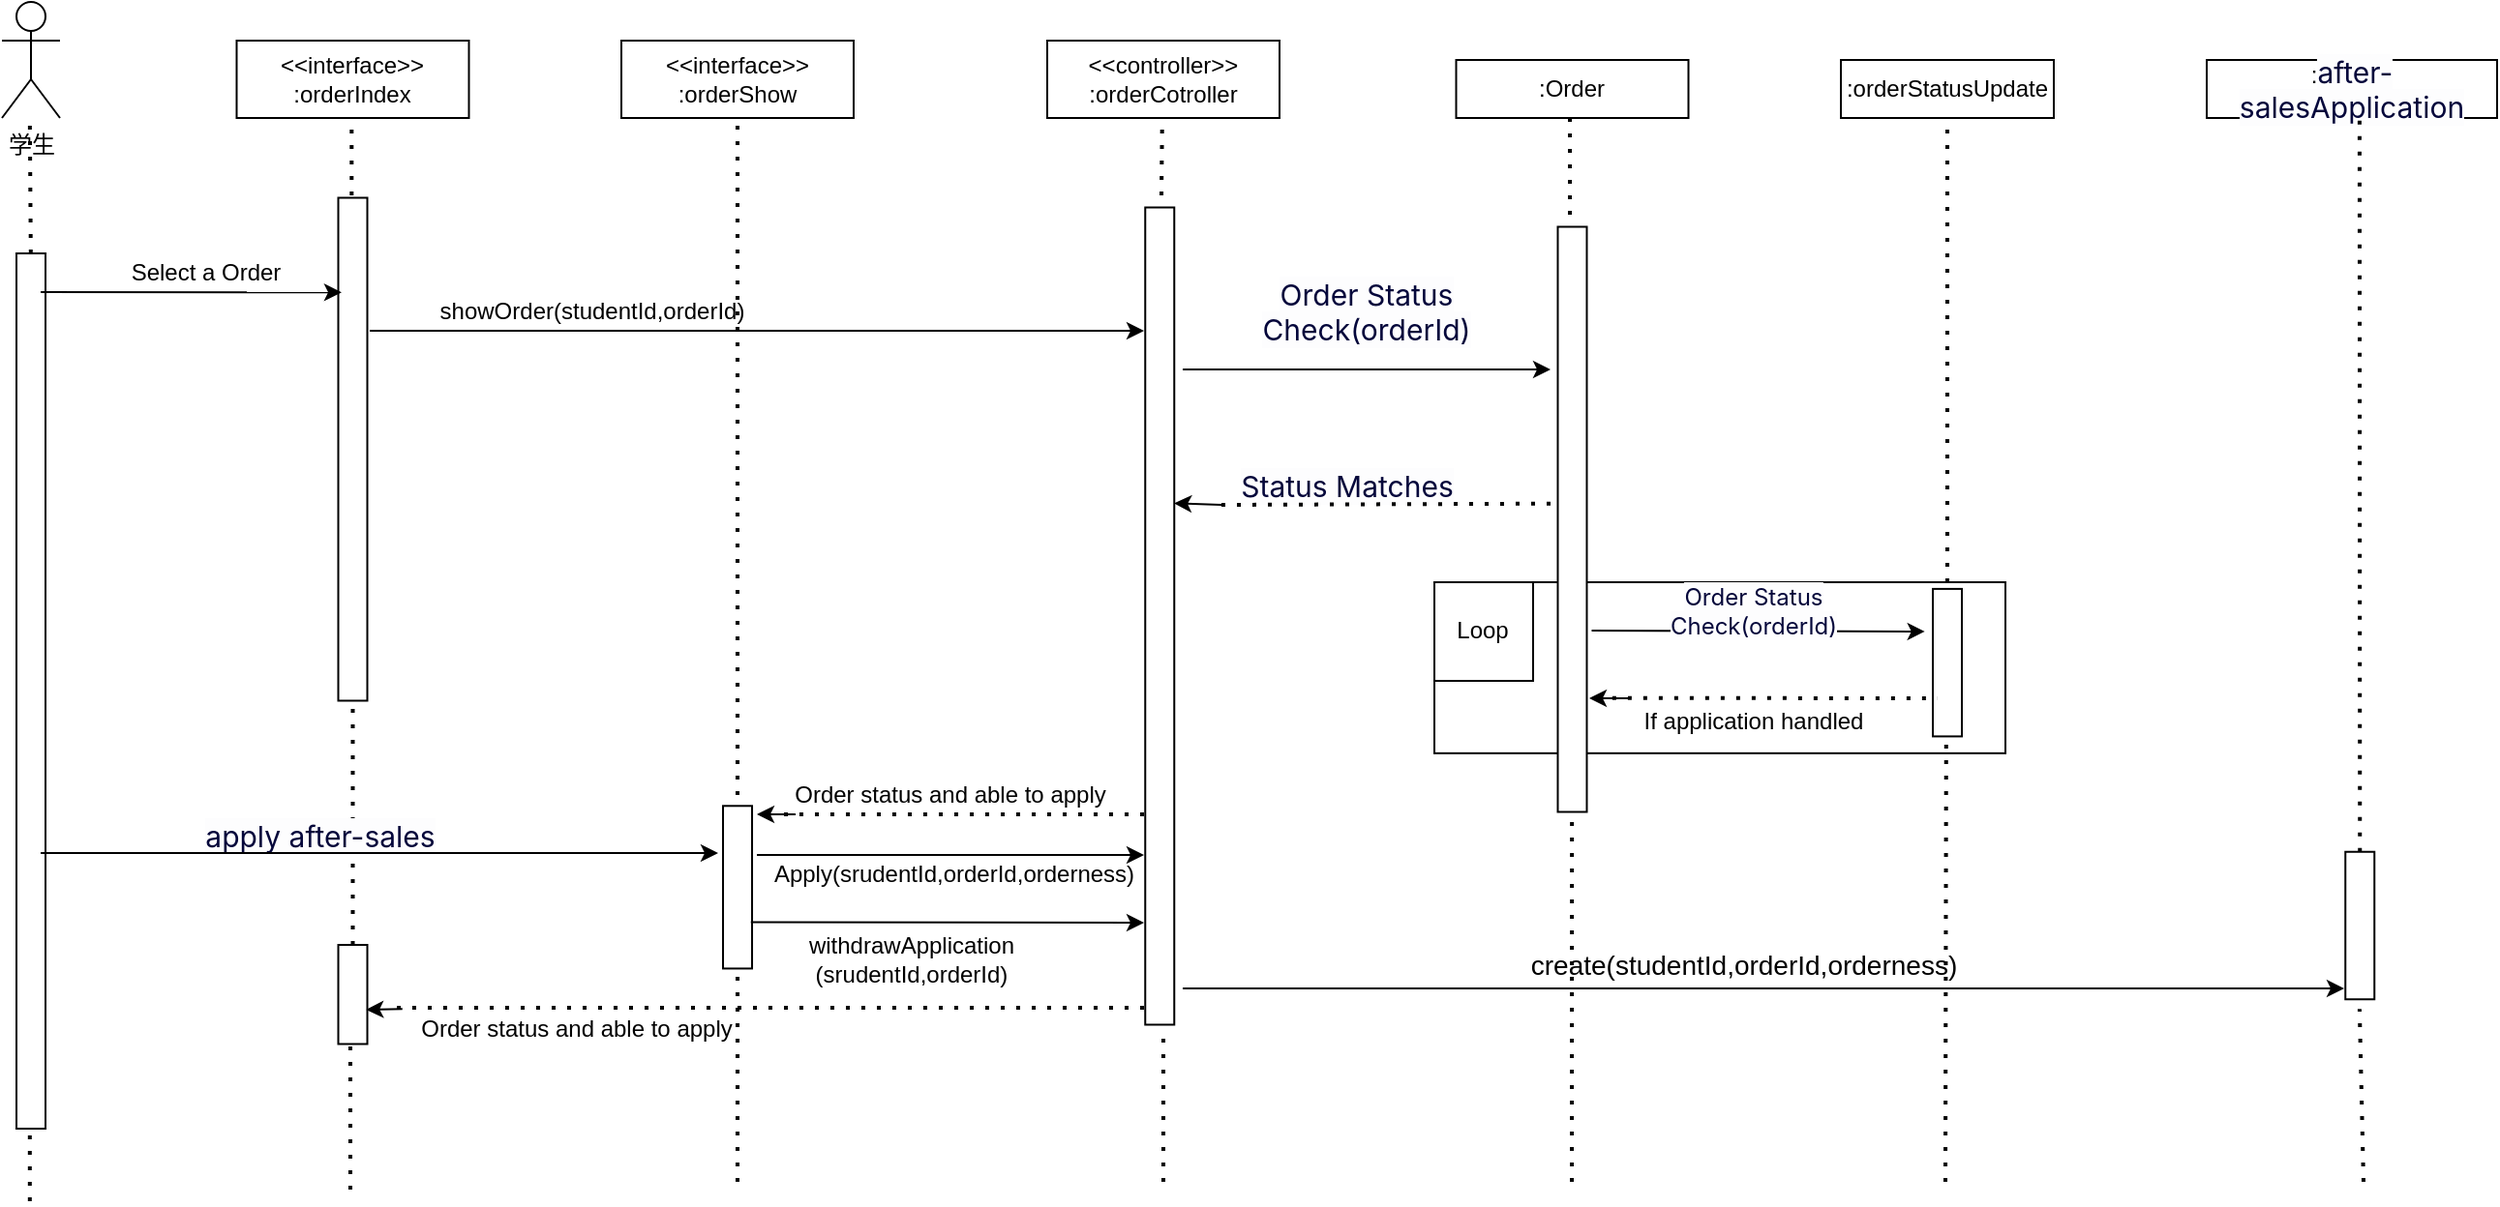 <mxfile version="24.4.0" type="device">
  <diagram name="第 1 页" id="okU0n54IgxZbcpG-btri">
    <mxGraphModel dx="1461" dy="669" grid="1" gridSize="10" guides="1" tooltips="1" connect="1" arrows="1" fold="1" page="1" pageScale="1" pageWidth="3300" pageHeight="4681" math="0" shadow="0">
      <root>
        <mxCell id="0" />
        <mxCell id="1" parent="0" />
        <mxCell id="i6mA0avMITJ-HFU1GMFp-64" value="" style="rounded=0;whiteSpace=wrap;html=1;" vertex="1" parent="1">
          <mxGeometry x="760" y="340" width="295" height="88.42" as="geometry" />
        </mxCell>
        <mxCell id="_xA3LoiiGtDSYOz61GpJ-1" value="学生" style="shape=umlActor;verticalLabelPosition=bottom;verticalAlign=top;html=1;outlineConnect=0;" parent="1" vertex="1">
          <mxGeometry x="20" y="40" width="30" height="60" as="geometry" />
        </mxCell>
        <mxCell id="_xA3LoiiGtDSYOz61GpJ-9" value="" style="endArrow=none;dashed=1;html=1;dashPattern=1 3;strokeWidth=2;rounded=0;" parent="1" edge="1">
          <mxGeometry width="50" height="50" relative="1" as="geometry">
            <mxPoint x="34.91" y="170" as="sourcePoint" />
            <mxPoint x="34.41" y="100" as="targetPoint" />
          </mxGeometry>
        </mxCell>
        <mxCell id="_xA3LoiiGtDSYOz61GpJ-10" value="" style="rounded=0;whiteSpace=wrap;html=1;rotation=-90;" parent="1" vertex="1">
          <mxGeometry x="-191.25" y="388.75" width="452.5" height="15" as="geometry" />
        </mxCell>
        <mxCell id="i6mA0avMITJ-HFU1GMFp-5" value="&amp;lt;&amp;lt;interface&amp;gt;&amp;gt;&lt;div&gt;:orderIndex&lt;/div&gt;" style="rounded=0;whiteSpace=wrap;html=1;" vertex="1" parent="1">
          <mxGeometry x="141.25" y="60" width="120" height="40" as="geometry" />
        </mxCell>
        <mxCell id="i6mA0avMITJ-HFU1GMFp-6" value="" style="endArrow=none;dashed=1;html=1;dashPattern=1 3;strokeWidth=2;rounded=0;" edge="1" parent="1">
          <mxGeometry width="50" height="50" relative="1" as="geometry">
            <mxPoint x="200.66" y="140" as="sourcePoint" />
            <mxPoint x="200.66" y="100" as="targetPoint" />
          </mxGeometry>
        </mxCell>
        <mxCell id="i6mA0avMITJ-HFU1GMFp-7" value="" style="rounded=0;whiteSpace=wrap;html=1;rotation=-90;" vertex="1" parent="1">
          <mxGeometry x="71.25" y="263.75" width="260" height="15" as="geometry" />
        </mxCell>
        <mxCell id="i6mA0avMITJ-HFU1GMFp-8" value="" style="endArrow=classic;html=1;rounded=0;entryX=0.812;entryY=0.115;entryDx=0;entryDy=0;entryPerimeter=0;" edge="1" parent="1" target="i6mA0avMITJ-HFU1GMFp-7">
          <mxGeometry width="50" height="50" relative="1" as="geometry">
            <mxPoint x="40" y="190" as="sourcePoint" />
            <mxPoint x="90" y="140" as="targetPoint" />
          </mxGeometry>
        </mxCell>
        <mxCell id="i6mA0avMITJ-HFU1GMFp-9" value="Select a Order" style="text;html=1;align=center;verticalAlign=middle;whiteSpace=wrap;rounded=0;" vertex="1" parent="1">
          <mxGeometry x="81.25" y="170" width="88.75" height="20" as="geometry" />
        </mxCell>
        <mxCell id="i6mA0avMITJ-HFU1GMFp-10" value="&amp;lt;&amp;lt;interface&amp;gt;&amp;gt;&lt;div&gt;:orderShow&lt;span style=&quot;color: rgba(0, 0, 0, 0); font-family: monospace; font-size: 0px; text-align: start; text-wrap: nowrap; background-color: initial;&quot;&gt;%3CmxGraphModel%3E%3Croot%3E%3CmxCell%20id%3D%220%22%2F%3E%3CmxCell%20id%3D%221%22%20parent%3D%220%22%2F%3E%3CmxCell%20id%3D%222%22%20value%3D%22%26amp%3Blt%3B%26amp%3Blt%3Binterface%26amp%3Bgt%3B%26amp%3Bgt%3B%26lt%3Bdiv%26gt%3B%3AorderIndex%26lt%3B%2Fdiv%26gt%3B%22%20style%3D%22rounded%3D0%3BwhiteSpace%3Dwrap%3Bhtml%3D1%3B%22%20vertex%3D%221%22%20parent%3D%221%22%3E%3CmxGeometry%20x%3D%22141.25%22%20y%3D%2260%22%20width%3D%22120%22%20height%3D%2240%22%20as%3D%22geometry%22%2F%3E%3C%2FmxCell%3E%3C%2Froot%3E%3C%2FmxGraphModel%3E&lt;/span&gt;&lt;/div&gt;" style="rounded=0;whiteSpace=wrap;html=1;" vertex="1" parent="1">
          <mxGeometry x="340" y="60" width="120" height="40" as="geometry" />
        </mxCell>
        <mxCell id="i6mA0avMITJ-HFU1GMFp-11" value="&amp;lt;&amp;lt;controller&amp;gt;&amp;gt;&lt;div&gt;:orderCotroller&lt;span style=&quot;color: rgba(0, 0, 0, 0); font-family: monospace; font-size: 0px; text-align: start; text-wrap: nowrap; background-color: initial;&quot;&gt;%3CmxGraphModel%3E%3Croot%3E%3CmxCell%20id%3D%220%22%2F%3E%3CmxCell%20id%3D%221%22%20parent%3D%220%22%2F%3E%3CmxCell%20id%3D%222%22%20value%3D%22%26amp%3Blt%3B%26amp%3Blt%3Binterface%26amp%3Bgt%3B%26amp%3Bgt%3B%26lt%3Bdiv%26gt%3B%3AorderIndex%26lt%3B%2Fdiv%26gt%3B%22%20style%3D%22rounded%3D0%3BwhiteSpace%3Dwrap%3Bhtml%3D1%3B%22%20vertex%3D%221%22%20parent%3D%221%22%3E%3CmxGeometry%20x%3D%22141.25%22%20y%3D%2260%22%20width%3D%22120%22%20height%3D%2240%22%20as%3D%22geometry%22%2F%3E%3C%2FmxCell%3E%3C%2Froot%3E%3C%2FmxGraphModel%3E&lt;/span&gt;&lt;/div&gt;" style="rounded=0;whiteSpace=wrap;html=1;" vertex="1" parent="1">
          <mxGeometry x="560" y="60" width="120" height="40" as="geometry" />
        </mxCell>
        <mxCell id="i6mA0avMITJ-HFU1GMFp-12" value="" style="endArrow=none;dashed=1;html=1;dashPattern=1 3;strokeWidth=2;rounded=0;" edge="1" parent="1">
          <mxGeometry width="50" height="50" relative="1" as="geometry">
            <mxPoint x="619" y="140" as="sourcePoint" />
            <mxPoint x="619.41" y="100" as="targetPoint" />
          </mxGeometry>
        </mxCell>
        <mxCell id="i6mA0avMITJ-HFU1GMFp-13" value="" style="rounded=0;whiteSpace=wrap;html=1;rotation=-90;" vertex="1" parent="1">
          <mxGeometry x="406.88" y="350" width="422.5" height="15" as="geometry" />
        </mxCell>
        <mxCell id="i6mA0avMITJ-HFU1GMFp-14" value="" style="endArrow=classic;html=1;rounded=0;" edge="1" parent="1">
          <mxGeometry width="50" height="50" relative="1" as="geometry">
            <mxPoint x="210" y="210" as="sourcePoint" />
            <mxPoint x="610" y="210" as="targetPoint" />
          </mxGeometry>
        </mxCell>
        <mxCell id="i6mA0avMITJ-HFU1GMFp-15" value="showOrder(studentId,orderId)" style="text;html=1;align=center;verticalAlign=middle;whiteSpace=wrap;rounded=0;" vertex="1" parent="1">
          <mxGeometry x="210" y="190" width="230" height="20" as="geometry" />
        </mxCell>
        <mxCell id="i6mA0avMITJ-HFU1GMFp-16" value="" style="endArrow=none;dashed=1;html=1;dashPattern=1 3;strokeWidth=2;rounded=0;entryX=0.5;entryY=1;entryDx=0;entryDy=0;" edge="1" parent="1" target="i6mA0avMITJ-HFU1GMFp-10">
          <mxGeometry width="50" height="50" relative="1" as="geometry">
            <mxPoint x="400" y="450" as="sourcePoint" />
            <mxPoint x="390" y="120" as="targetPoint" />
          </mxGeometry>
        </mxCell>
        <mxCell id="i6mA0avMITJ-HFU1GMFp-17" value="" style="rounded=0;whiteSpace=wrap;html=1;rotation=-90;" vertex="1" parent="1">
          <mxGeometry x="357.98" y="490.18" width="84.07" height="15" as="geometry" />
        </mxCell>
        <mxCell id="i6mA0avMITJ-HFU1GMFp-18" value="" style="endArrow=none;dashed=1;html=1;dashPattern=1 3;strokeWidth=2;rounded=0;entryX=0;entryY=0.5;entryDx=0;entryDy=0;" edge="1" parent="1" target="i6mA0avMITJ-HFU1GMFp-17">
          <mxGeometry width="50" height="50" relative="1" as="geometry">
            <mxPoint x="400" y="650" as="sourcePoint" />
            <mxPoint x="400" y="490" as="targetPoint" />
            <Array as="points" />
          </mxGeometry>
        </mxCell>
        <mxCell id="i6mA0avMITJ-HFU1GMFp-21" value="" style="rounded=0;whiteSpace=wrap;html=1;rotation=-90;" vertex="1" parent="1">
          <mxGeometry x="175.63" y="545.62" width="51.25" height="15" as="geometry" />
        </mxCell>
        <mxCell id="i6mA0avMITJ-HFU1GMFp-22" value="" style="endArrow=none;dashed=1;html=1;dashPattern=1 3;strokeWidth=2;rounded=0;entryX=0;entryY=0.5;entryDx=0;entryDy=0;exitX=1;exitY=0.5;exitDx=0;exitDy=0;" edge="1" parent="1" source="i6mA0avMITJ-HFU1GMFp-21" target="i6mA0avMITJ-HFU1GMFp-7">
          <mxGeometry width="50" height="50" relative="1" as="geometry">
            <mxPoint x="210.66" y="150" as="sourcePoint" />
            <mxPoint x="210.66" y="110" as="targetPoint" />
          </mxGeometry>
        </mxCell>
        <mxCell id="i6mA0avMITJ-HFU1GMFp-23" value="&lt;span style=&quot;color: rgb(5, 7, 59); font-family: -apple-system, BlinkMacSystemFont, &amp;quot;Segoe UI&amp;quot;, Roboto, Ubuntu, &amp;quot;Helvetica Neue&amp;quot;, Helvetica, Arial, &amp;quot;PingFang SC&amp;quot;, &amp;quot;Hiragino Sans GB&amp;quot;, &amp;quot;Microsoft YaHei UI&amp;quot;, &amp;quot;Microsoft YaHei&amp;quot;, &amp;quot;Source Han Sans CN&amp;quot;, sans-serif, &amp;quot;Apple Color Emoji&amp;quot;, &amp;quot;Segoe UI Emoji&amp;quot;; font-size: 15px; text-align: start; background-color: rgb(253, 253, 254);&quot;&gt;apply after-sales&lt;/span&gt;" style="text;html=1;align=center;verticalAlign=middle;whiteSpace=wrap;rounded=0;" vertex="1" parent="1">
          <mxGeometry x="90" y="460" width="188.75" height="22.2" as="geometry" />
        </mxCell>
        <mxCell id="i6mA0avMITJ-HFU1GMFp-25" value="" style="endArrow=classic;html=1;rounded=0;" edge="1" parent="1">
          <mxGeometry width="50" height="50" relative="1" as="geometry">
            <mxPoint x="40" y="480" as="sourcePoint" />
            <mxPoint x="390" y="480" as="targetPoint" />
          </mxGeometry>
        </mxCell>
        <mxCell id="i6mA0avMITJ-HFU1GMFp-26" value="" style="endArrow=none;dashed=1;html=1;dashPattern=1 3;strokeWidth=2;rounded=0;" edge="1" parent="1">
          <mxGeometry width="50" height="50" relative="1" as="geometry">
            <mxPoint x="200" y="580" as="sourcePoint" />
            <mxPoint x="200" y="660" as="targetPoint" />
          </mxGeometry>
        </mxCell>
        <mxCell id="i6mA0avMITJ-HFU1GMFp-27" value="" style="endArrow=none;dashed=1;html=1;dashPattern=1 3;strokeWidth=2;rounded=0;" edge="1" parent="1">
          <mxGeometry width="50" height="50" relative="1" as="geometry">
            <mxPoint x="34.41" y="660" as="sourcePoint" />
            <mxPoint x="34.41" y="620" as="targetPoint" />
          </mxGeometry>
        </mxCell>
        <mxCell id="i6mA0avMITJ-HFU1GMFp-28" value="" style="endArrow=none;dashed=1;html=1;dashPattern=1 3;strokeWidth=2;rounded=0;" edge="1" parent="1">
          <mxGeometry width="50" height="50" relative="1" as="geometry">
            <mxPoint x="620" y="650" as="sourcePoint" />
            <mxPoint x="620" y="570" as="targetPoint" />
          </mxGeometry>
        </mxCell>
        <mxCell id="i6mA0avMITJ-HFU1GMFp-32" value="" style="endArrow=none;dashed=1;html=1;dashPattern=1 3;strokeWidth=2;rounded=0;" edge="1" parent="1">
          <mxGeometry width="50" height="50" relative="1" as="geometry">
            <mxPoint x="610" y="560" as="sourcePoint" />
            <mxPoint x="220" y="560" as="targetPoint" />
          </mxGeometry>
        </mxCell>
        <mxCell id="i6mA0avMITJ-HFU1GMFp-33" value="" style="endArrow=classic;html=1;rounded=0;" edge="1" parent="1">
          <mxGeometry width="50" height="50" relative="1" as="geometry">
            <mxPoint x="226.88" y="560.62" as="sourcePoint" />
            <mxPoint x="208.13" y="561" as="targetPoint" />
          </mxGeometry>
        </mxCell>
        <mxCell id="i6mA0avMITJ-HFU1GMFp-34" value="Order status&lt;span style=&quot;color: rgba(0, 0, 0, 0); font-family: monospace; font-size: 0px; text-align: start; text-wrap: nowrap;&quot;&gt;%3CmxGraphModel%3E%3Croot%3E%3CmxCell%20id%3D%220%22%2F%3E%3CmxCell%20id%3D%221%22%20parent%3D%220%22%2F%3E%3CmxCell%20id%3D%222%22%20value%3D%22Select%20a%20Order%22%20style%3D%22text%3Bhtml%3D1%3Balign%3Dcenter%3BverticalAlign%3Dmiddle%3BwhiteSpace%3Dwrap%3Brounded%3D0%3B%22%20vertex%3D%221%22%20parent%3D%221%22%3E%3CmxGeometry%20x%3D%2281.25%22%20y%3D%22170%22%20width%3D%2288.75%22%20height%3D%2220%22%20as%3D%22geometry%22%2F%3E%3C%2FmxCell%3E%3C%2Froot%3E%3C%2FmxGraphModel%3E&lt;/span&gt;&amp;nbsp;and able to apply" style="text;html=1;align=center;verticalAlign=middle;whiteSpace=wrap;rounded=0;" vertex="1" parent="1">
          <mxGeometry x="226.88" y="560.62" width="180" height="20" as="geometry" />
        </mxCell>
        <mxCell id="i6mA0avMITJ-HFU1GMFp-35" value="Order status&lt;span style=&quot;color: rgba(0, 0, 0, 0); font-family: monospace; font-size: 0px; text-align: start; text-wrap: nowrap;&quot;&gt;%3CmxGraphModel%3E%3Croot%3E%3CmxCell%20id%3D%220%22%2F%3E%3CmxCell%20id%3D%221%22%20parent%3D%220%22%2F%3E%3CmxCell%20id%3D%222%22%20value%3D%22Select%20a%20Order%22%20style%3D%22text%3Bhtml%3D1%3Balign%3Dcenter%3BverticalAlign%3Dmiddle%3BwhiteSpace%3Dwrap%3Brounded%3D0%3B%22%20vertex%3D%221%22%20parent%3D%221%22%3E%3CmxGeometry%20x%3D%2281.25%22%20y%3D%22170%22%20width%3D%2288.75%22%20height%3D%2220%22%20as%3D%22geometry%22%2F%3E%3C%2FmxCell%3E%3C%2Froot%3E%3C%2FmxGraphModel%3E&lt;/span&gt;&amp;nbsp;and able to apply" style="text;html=1;align=center;verticalAlign=middle;whiteSpace=wrap;rounded=0;" vertex="1" parent="1">
          <mxGeometry x="420" y="440" width="180" height="20" as="geometry" />
        </mxCell>
        <mxCell id="i6mA0avMITJ-HFU1GMFp-36" value="" style="endArrow=none;dashed=1;html=1;dashPattern=1 3;strokeWidth=2;rounded=0;entryX=0;entryY=1;entryDx=0;entryDy=0;" edge="1" parent="1" target="i6mA0avMITJ-HFU1GMFp-35">
          <mxGeometry width="50" height="50" relative="1" as="geometry">
            <mxPoint x="610" y="460" as="sourcePoint" />
            <mxPoint x="660" y="410" as="targetPoint" />
          </mxGeometry>
        </mxCell>
        <mxCell id="i6mA0avMITJ-HFU1GMFp-37" value="" style="endArrow=classic;html=1;rounded=0;" edge="1" parent="1">
          <mxGeometry width="50" height="50" relative="1" as="geometry">
            <mxPoint x="430" y="460" as="sourcePoint" />
            <mxPoint x="410" y="460" as="targetPoint" />
          </mxGeometry>
        </mxCell>
        <mxCell id="i6mA0avMITJ-HFU1GMFp-38" value="" style="endArrow=classic;html=1;rounded=0;" edge="1" parent="1">
          <mxGeometry width="50" height="50" relative="1" as="geometry">
            <mxPoint x="410" y="481.02" as="sourcePoint" />
            <mxPoint x="610" y="481.02" as="targetPoint" />
          </mxGeometry>
        </mxCell>
        <mxCell id="i6mA0avMITJ-HFU1GMFp-39" value="Apply(srudentId,orderId,orderness)" style="text;html=1;align=center;verticalAlign=middle;whiteSpace=wrap;rounded=0;" vertex="1" parent="1">
          <mxGeometry x="424" y="484.4" width="176" height="12.8" as="geometry" />
        </mxCell>
        <mxCell id="i6mA0avMITJ-HFU1GMFp-40" value="&lt;span style=&quot;color: rgb(5, 7, 59); font-family: -apple-system, BlinkMacSystemFont, &amp;quot;Segoe UI&amp;quot;, Roboto, Ubuntu, &amp;quot;Helvetica Neue&amp;quot;, Helvetica, Arial, &amp;quot;PingFang SC&amp;quot;, &amp;quot;Hiragino Sans GB&amp;quot;, &amp;quot;Microsoft YaHei UI&amp;quot;, &amp;quot;Microsoft YaHei&amp;quot;, &amp;quot;Source Han Sans CN&amp;quot;, sans-serif, &amp;quot;Apple Color Emoji&amp;quot;, &amp;quot;Segoe UI Emoji&amp;quot;; font-size: 15px; text-align: start; background-color: rgb(253, 253, 254);&quot;&gt;Order Status Check(orderId)&lt;/span&gt;" style="text;html=1;align=center;verticalAlign=middle;whiteSpace=wrap;rounded=0;" vertex="1" parent="1">
          <mxGeometry x="650" y="180" width="150" height="40" as="geometry" />
        </mxCell>
        <mxCell id="i6mA0avMITJ-HFU1GMFp-43" value="" style="endArrow=classic;html=1;rounded=0;" edge="1" parent="1">
          <mxGeometry width="50" height="50" relative="1" as="geometry">
            <mxPoint x="630" y="230" as="sourcePoint" />
            <mxPoint x="820" y="230" as="targetPoint" />
          </mxGeometry>
        </mxCell>
        <mxCell id="i6mA0avMITJ-HFU1GMFp-44" value="" style="rounded=0;whiteSpace=wrap;html=1;rotation=-90;" vertex="1" parent="1">
          <mxGeometry x="680" y="300" width="302.5" height="15" as="geometry" />
        </mxCell>
        <mxCell id="i6mA0avMITJ-HFU1GMFp-45" value="" style="endArrow=none;dashed=1;html=1;dashPattern=1 3;strokeWidth=2;rounded=0;" edge="1" parent="1">
          <mxGeometry width="50" height="50" relative="1" as="geometry">
            <mxPoint x="830" y="150" as="sourcePoint" />
            <mxPoint x="830" y="100" as="targetPoint" />
          </mxGeometry>
        </mxCell>
        <mxCell id="i6mA0avMITJ-HFU1GMFp-46" value="&lt;div&gt;:Order&lt;span style=&quot;color: rgba(0, 0, 0, 0); font-family: monospace; font-size: 0px; text-align: start; text-wrap: nowrap; background-color: initial;&quot;&gt;%3CmxGraphModel%3E%3Croot%3E%3CmxCell%20id%3D%220%22%2F%3E%3CmxCell%20id%3D%221%22%20parent%3D%220%22%2F%3E%3CmxCell%20id%3D%222%22%20value%3D%22%26amp%3Blt%3B%26amp%3Blt%3Binterface%26amp%3Bgt%3B%26amp%3Bgt%3B%26lt%3Bdiv%26gt%3B%3AorderIndex%26lt%3B%2Fdiv%26gt%3B%22%20style%3D%22rounded%3D0%3BwhiteSpace%3Dwrap%3Bhtml%3D1%3B%22%20vertex%3D%221%22%20parent%3D%221%22%3E%3CmxGeometry%20x%3D%22141.25%22%20y%3D%2260%22%20width%3D%22120%22%20height%3D%2240%22%20as%3D%22geometry%22%2F%3E%3C%2FmxCell%3E%3C%2Froot%3E%3C%2FmxGraphModel%3E&lt;/span&gt;&lt;/div&gt;" style="rounded=0;whiteSpace=wrap;html=1;" vertex="1" parent="1">
          <mxGeometry x="771.25" y="70" width="120" height="30" as="geometry" />
        </mxCell>
        <mxCell id="i6mA0avMITJ-HFU1GMFp-47" value="&lt;span style=&quot;color: rgb(5, 7, 59); font-family: -apple-system, BlinkMacSystemFont, &amp;quot;Segoe UI&amp;quot;, Roboto, Ubuntu, &amp;quot;Helvetica Neue&amp;quot;, Helvetica, Arial, &amp;quot;PingFang SC&amp;quot;, &amp;quot;Hiragino Sans GB&amp;quot;, &amp;quot;Microsoft YaHei UI&amp;quot;, &amp;quot;Microsoft YaHei&amp;quot;, &amp;quot;Source Han Sans CN&amp;quot;, sans-serif, &amp;quot;Apple Color Emoji&amp;quot;, &amp;quot;Segoe UI Emoji&amp;quot;; font-size: 15px; text-align: start; background-color: rgb(253, 253, 254);&quot;&gt;Status Matches&lt;/span&gt;" style="text;html=1;align=center;verticalAlign=middle;whiteSpace=wrap;rounded=0;" vertex="1" parent="1">
          <mxGeometry x="650" y="280" width="130" height="20" as="geometry" />
        </mxCell>
        <mxCell id="i6mA0avMITJ-HFU1GMFp-48" value="" style="endArrow=classic;html=1;rounded=0;entryX=0.638;entryY=0.997;entryDx=0;entryDy=0;entryPerimeter=0;exitX=0;exitY=1;exitDx=0;exitDy=0;" edge="1" parent="1" source="i6mA0avMITJ-HFU1GMFp-47" target="i6mA0avMITJ-HFU1GMFp-13">
          <mxGeometry width="50" height="50" relative="1" as="geometry">
            <mxPoint x="820" y="300" as="sourcePoint" />
            <mxPoint x="870" y="250" as="targetPoint" />
          </mxGeometry>
        </mxCell>
        <mxCell id="i6mA0avMITJ-HFU1GMFp-50" value="" style="endArrow=none;dashed=1;html=1;dashPattern=1 3;strokeWidth=2;rounded=0;entryX=0.527;entryY=0.091;entryDx=0;entryDy=0;entryPerimeter=0;" edge="1" parent="1" target="i6mA0avMITJ-HFU1GMFp-44">
          <mxGeometry width="50" height="50" relative="1" as="geometry">
            <mxPoint x="650" y="300" as="sourcePoint" />
            <mxPoint x="700" y="250" as="targetPoint" />
          </mxGeometry>
        </mxCell>
        <mxCell id="i6mA0avMITJ-HFU1GMFp-51" value="&lt;div&gt;:orderStatusUpdate&lt;span style=&quot;color: rgba(0, 0, 0, 0); font-family: monospace; font-size: 0px; text-align: start; text-wrap: nowrap; background-color: initial;&quot;&gt;%3CmxGraphModel%3E%3Croot%3E%3CmxCell%20id%3D%220%22%2F%3E%3CmxCell%20id%3D%221%22%20parent%3D%220%22%2F%3E%3CmxCell%20id%3D%222%22%20value%3D%22%26amp%3Blt%3B%26amp%3Blt%3Binterface%26amp%3Bgt%3B%26amp%3Bgt%3B%26lt%3Bdiv%26gt%3B%3AorderIndex%26lt%3B%2Fdiv%26gt%3B%22%20style%3D%22rounded%3D0%3BwhiteSpace%3Dwrap%3Bhtml%3D1%3B%22%20vertex%3D%221%22%20parent%3D%221%22%3E%3CmxGeometry%20x%3D%22141.25%22%20y%3D%2260%22%20width%3D%22120%22%20height%3D%2240%22%20as%3D%22geometry%22%2F%3E%3C%2FmxCell%3E%3C%2Froot%3E%3C%2FmxGraphModel%3E&lt;/span&gt;&lt;/div&gt;" style="rounded=0;whiteSpace=wrap;html=1;" vertex="1" parent="1">
          <mxGeometry x="970" y="70" width="110" height="30" as="geometry" />
        </mxCell>
        <mxCell id="i6mA0avMITJ-HFU1GMFp-52" value="" style="endArrow=none;dashed=1;html=1;dashPattern=1 3;strokeWidth=2;rounded=0;entryX=0.5;entryY=1;entryDx=0;entryDy=0;" edge="1" parent="1" target="i6mA0avMITJ-HFU1GMFp-51">
          <mxGeometry width="50" height="50" relative="1" as="geometry">
            <mxPoint x="1025" y="340" as="sourcePoint" />
            <mxPoint x="840" y="110" as="targetPoint" />
          </mxGeometry>
        </mxCell>
        <mxCell id="i6mA0avMITJ-HFU1GMFp-53" value="" style="rounded=0;whiteSpace=wrap;html=1;rotation=-90;" vertex="1" parent="1">
          <mxGeometry x="986.88" y="374.08" width="76.25" height="15" as="geometry" />
        </mxCell>
        <mxCell id="i6mA0avMITJ-HFU1GMFp-54" value="" style="endArrow=none;dashed=1;html=1;dashPattern=1 3;strokeWidth=2;rounded=0;entryX=0.5;entryY=1;entryDx=0;entryDy=0;" edge="1" parent="1">
          <mxGeometry width="50" height="50" relative="1" as="geometry">
            <mxPoint x="1024" y="650" as="sourcePoint" />
            <mxPoint x="1024.41" y="420" as="targetPoint" />
          </mxGeometry>
        </mxCell>
        <mxCell id="i6mA0avMITJ-HFU1GMFp-55" value="&lt;div&gt;:&lt;span style=&quot;background-color: rgb(253, 253, 254); color: rgb(5, 7, 59); font-family: -apple-system, BlinkMacSystemFont, &amp;quot;Segoe UI&amp;quot;, Roboto, Ubuntu, &amp;quot;Helvetica Neue&amp;quot;, Helvetica, Arial, &amp;quot;PingFang SC&amp;quot;, &amp;quot;Hiragino Sans GB&amp;quot;, &amp;quot;Microsoft YaHei UI&amp;quot;, &amp;quot;Microsoft YaHei&amp;quot;, &amp;quot;Source Han Sans CN&amp;quot;, sans-serif, &amp;quot;Apple Color Emoji&amp;quot;, &amp;quot;Segoe UI Emoji&amp;quot;; font-size: 15px; text-align: start;&quot;&gt;after-salesApplication&lt;/span&gt;&lt;span style=&quot;background-color: initial; color: rgba(0, 0, 0, 0); font-family: monospace; font-size: 0px; text-align: start; text-wrap: nowrap;&quot;&gt;%3CmxGraphModel%3E%3Croot%3E%3CmxCell%20id%3D%220%22%2F%3E%3CmxCell%20id%3D%221%22%20parent%3D%220%22%2F%3E%3CmxCell%20id%3D%222%22%20value%3D%22%26amp%3Blt%3B%26amp%3Blt%3Binterface%26amp%3Bgt%3B%26amp%3Bgt%3B%26lt%3Bdiv%26gt%3B%3AorderIndex%26lt%3B%2Fdiv%26gt%3B%22%20style%3D%22rounded%3D0%3BwhiteSpace%3Dwrap%3Bhtml%3D1%3B%22%20vertex%3D%221%22%20parent%3D%221%22%3E%3CmxGeometry%20x%3D%22141.25%22%20y%3D%2260%22%20width%3D%22120%22%20height%3D%2240%22%20as%3D%22geometry%22%2F%3E%3C%2FmxCell%3E%3C%2Froot%3E%3C%2FmxGraphModel%3E&lt;/span&gt;&lt;/div&gt;" style="rounded=0;whiteSpace=wrap;html=1;" vertex="1" parent="1">
          <mxGeometry x="1159" y="70" width="150" height="30" as="geometry" />
        </mxCell>
        <mxCell id="i6mA0avMITJ-HFU1GMFp-57" value="" style="rounded=0;whiteSpace=wrap;html=1;rotation=-90;" vertex="1" parent="1">
          <mxGeometry x="1200" y="510" width="76.25" height="15" as="geometry" />
        </mxCell>
        <mxCell id="i6mA0avMITJ-HFU1GMFp-58" value="" style="endArrow=none;dashed=1;html=1;dashPattern=1 3;strokeWidth=2;rounded=0;entryX=0.5;entryY=1;entryDx=0;entryDy=0;" edge="1" parent="1">
          <mxGeometry width="50" height="50" relative="1" as="geometry">
            <mxPoint x="831" y="650" as="sourcePoint" />
            <mxPoint x="831.07" y="460" as="targetPoint" />
          </mxGeometry>
        </mxCell>
        <mxCell id="i6mA0avMITJ-HFU1GMFp-59" value="" style="endArrow=none;dashed=1;html=1;dashPattern=1 3;strokeWidth=2;rounded=0;entryX=0.5;entryY=1;entryDx=0;entryDy=0;exitX=1;exitY=0.5;exitDx=0;exitDy=0;" edge="1" parent="1" source="i6mA0avMITJ-HFU1GMFp-57">
          <mxGeometry width="50" height="50" relative="1" as="geometry">
            <mxPoint x="1237.54" y="330" as="sourcePoint" />
            <mxPoint x="1237.95" y="100" as="targetPoint" />
          </mxGeometry>
        </mxCell>
        <mxCell id="i6mA0avMITJ-HFU1GMFp-60" value="" style="endArrow=none;dashed=1;html=1;dashPattern=1 3;strokeWidth=2;rounded=0;entryX=0.5;entryY=1;entryDx=0;entryDy=0;" edge="1" parent="1">
          <mxGeometry width="50" height="50" relative="1" as="geometry">
            <mxPoint x="1240" y="650" as="sourcePoint" />
            <mxPoint x="1237.95" y="560.62" as="targetPoint" />
          </mxGeometry>
        </mxCell>
        <mxCell id="i6mA0avMITJ-HFU1GMFp-61" value="" style="endArrow=classic;html=1;rounded=0;" edge="1" parent="1">
          <mxGeometry width="50" height="50" relative="1" as="geometry">
            <mxPoint x="630" y="550" as="sourcePoint" />
            <mxPoint x="1230" y="550" as="targetPoint" />
          </mxGeometry>
        </mxCell>
        <mxCell id="i6mA0avMITJ-HFU1GMFp-62" value="&lt;font style=&quot;font-size: 14px;&quot;&gt;create(studentId,orderId,orderness)&lt;/font&gt;" style="text;html=1;align=center;verticalAlign=middle;whiteSpace=wrap;rounded=0;" vertex="1" parent="1">
          <mxGeometry x="810" y="530.62" width="220" height="15" as="geometry" />
        </mxCell>
        <mxCell id="i6mA0avMITJ-HFU1GMFp-68" value="" style="endArrow=none;html=1;rounded=0;edgeStyle=orthogonalEdgeStyle;" edge="1" parent="1">
          <mxGeometry width="50" height="50" relative="1" as="geometry">
            <mxPoint x="760" y="390" as="sourcePoint" />
            <mxPoint x="810" y="340" as="targetPoint" />
            <Array as="points">
              <mxPoint x="811" y="391" />
              <mxPoint x="811" y="340" />
            </Array>
          </mxGeometry>
        </mxCell>
        <mxCell id="i6mA0avMITJ-HFU1GMFp-69" value="Loop" style="text;html=1;align=center;verticalAlign=middle;whiteSpace=wrap;rounded=0;" vertex="1" parent="1">
          <mxGeometry x="760" y="350" width="50" height="30" as="geometry" />
        </mxCell>
        <mxCell id="i6mA0avMITJ-HFU1GMFp-71" value="" style="endArrow=classic;html=1;rounded=0;entryX=0.592;entryY=-0.277;entryDx=0;entryDy=0;entryPerimeter=0;" edge="1" parent="1">
          <mxGeometry width="50" height="50" relative="1" as="geometry">
            <mxPoint x="841.25" y="365.0" as="sourcePoint" />
            <mxPoint x="1013.35" y="365.485" as="targetPoint" />
          </mxGeometry>
        </mxCell>
        <mxCell id="i6mA0avMITJ-HFU1GMFp-74" value="&lt;span style=&quot;color: rgb(5, 7, 59); font-family: -apple-system, BlinkMacSystemFont, &amp;quot;Segoe UI&amp;quot;, Roboto, Ubuntu, &amp;quot;Helvetica Neue&amp;quot;, Helvetica, Arial, &amp;quot;PingFang SC&amp;quot;, &amp;quot;Hiragino Sans GB&amp;quot;, &amp;quot;Microsoft YaHei UI&amp;quot;, &amp;quot;Microsoft YaHei&amp;quot;, &amp;quot;Source Han Sans CN&amp;quot;, sans-serif, &amp;quot;Apple Color Emoji&amp;quot;, &amp;quot;Segoe UI Emoji&amp;quot;; text-align: start; background-color: rgb(253, 253, 254);&quot;&gt;&lt;font style=&quot;font-size: 12px;&quot;&gt;Order Status Check(orderId)&lt;/font&gt;&lt;/span&gt;" style="text;html=1;align=center;verticalAlign=middle;whiteSpace=wrap;rounded=0;" vertex="1" parent="1">
          <mxGeometry x="850" y="350" width="150" height="10" as="geometry" />
        </mxCell>
        <mxCell id="i6mA0avMITJ-HFU1GMFp-76" value="" style="endArrow=none;dashed=1;html=1;dashPattern=1 3;strokeWidth=2;rounded=0;exitX=0.198;exitY=1.346;exitDx=0;exitDy=0;exitPerimeter=0;" edge="1" parent="1">
          <mxGeometry width="50" height="50" relative="1" as="geometry">
            <mxPoint x="843.94" y="399.855" as="sourcePoint" />
            <mxPoint x="1020" y="400" as="targetPoint" />
          </mxGeometry>
        </mxCell>
        <mxCell id="i6mA0avMITJ-HFU1GMFp-77" value="" style="endArrow=classic;html=1;rounded=0;" edge="1" parent="1">
          <mxGeometry width="50" height="50" relative="1" as="geometry">
            <mxPoint x="860" y="400" as="sourcePoint" />
            <mxPoint x="840" y="400" as="targetPoint" />
            <Array as="points" />
          </mxGeometry>
        </mxCell>
        <mxCell id="i6mA0avMITJ-HFU1GMFp-80" value="If application handled" style="text;html=1;align=center;verticalAlign=middle;whiteSpace=wrap;rounded=0;" vertex="1" parent="1">
          <mxGeometry x="860" y="403.75" width="130" height="16.25" as="geometry" />
        </mxCell>
        <mxCell id="i6mA0avMITJ-HFU1GMFp-86" value="" style="endArrow=classic;html=1;rounded=0;" edge="1" parent="1">
          <mxGeometry width="50" height="50" relative="1" as="geometry">
            <mxPoint x="406.88" y="515.8" as="sourcePoint" />
            <mxPoint x="610" y="516" as="targetPoint" />
          </mxGeometry>
        </mxCell>
        <mxCell id="i6mA0avMITJ-HFU1GMFp-88" value="withdrawApplication&lt;div&gt;(srudentId,orderId)&lt;/div&gt;" style="text;html=1;align=center;verticalAlign=middle;whiteSpace=wrap;rounded=0;" vertex="1" parent="1">
          <mxGeometry x="430" y="523.44" width="120" height="22.18" as="geometry" />
        </mxCell>
      </root>
    </mxGraphModel>
  </diagram>
</mxfile>
